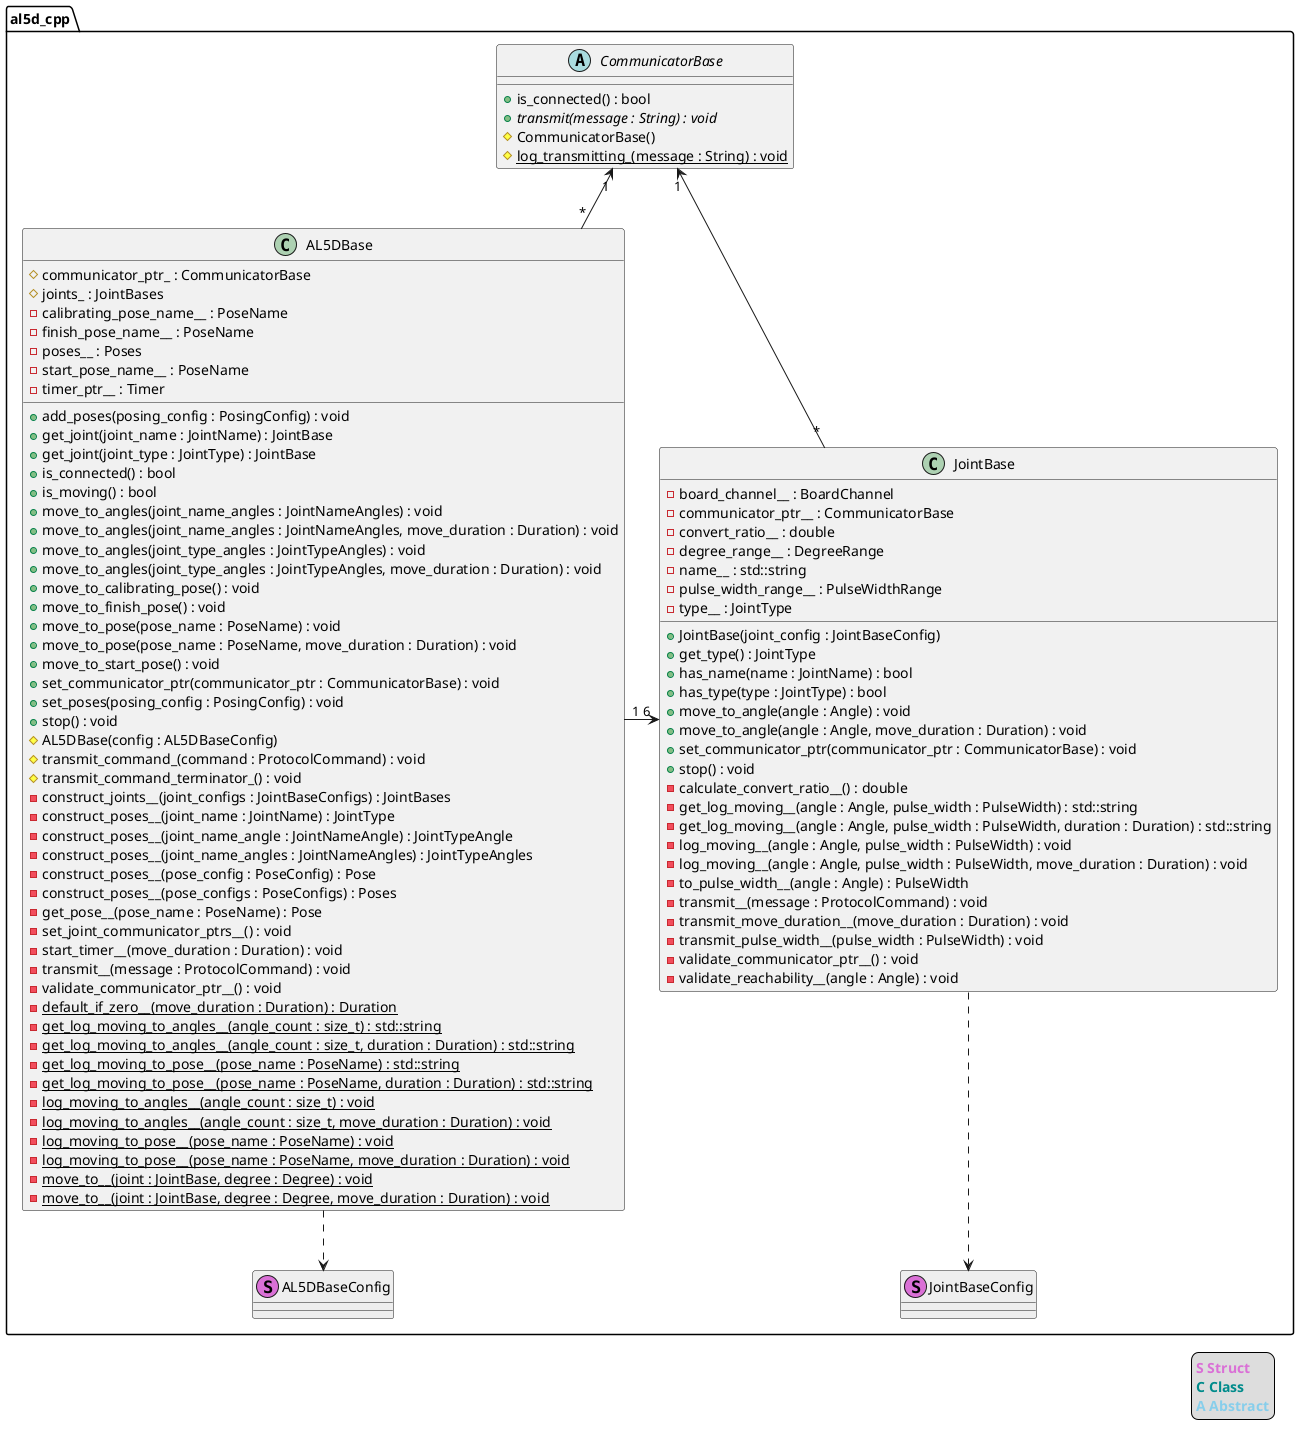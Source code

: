 @startuml

namespace al5d_cpp {

    abstract class CommunicatorBase {
		+ is_connected() : bool
		+ {abstract} transmit(message : String) : void
		# CommunicatorBase()
		# {static} log_transmitting_(message : String) : void
	}

    class AL5DBase {
		+ add_poses(posing_config : PosingConfig) : void
		+ get_joint(joint_name : JointName) : JointBase
		+ get_joint(joint_type : JointType) : JointBase
		+ is_connected() : bool
		+ is_moving() : bool
		+ move_to_angles(joint_name_angles : JointNameAngles) : void
		+ move_to_angles(joint_name_angles : JointNameAngles, move_duration : Duration) : void
		+ move_to_angles(joint_type_angles : JointTypeAngles) : void
		+ move_to_angles(joint_type_angles : JointTypeAngles, move_duration : Duration) : void
		+ move_to_calibrating_pose() : void
		+ move_to_finish_pose() : void
		+ move_to_pose(pose_name : PoseName) : void
		+ move_to_pose(pose_name : PoseName, move_duration : Duration) : void
		+ move_to_start_pose() : void
		+ set_communicator_ptr(communicator_ptr : CommunicatorBase) : void
		+ set_poses(posing_config : PosingConfig) : void
		+ stop() : void
		# AL5DBase(config : AL5DBaseConfig)
		# communicator_ptr_ : CommunicatorBase
		# joints_ : JointBases
		# transmit_command_(command : ProtocolCommand) : void
		# transmit_command_terminator_() : void
		- calibrating_pose_name__ : PoseName
		- construct_joints__(joint_configs : JointBaseConfigs) : JointBases
		- construct_poses__(joint_name : JointName) : JointType
		- construct_poses__(joint_name_angle : JointNameAngle) : JointTypeAngle
		- construct_poses__(joint_name_angles : JointNameAngles) : JointTypeAngles
		- construct_poses__(pose_config : PoseConfig) : Pose
		- construct_poses__(pose_configs : PoseConfigs) : Poses
		- finish_pose_name__ : PoseName
		- get_pose__(pose_name : PoseName) : Pose
		- poses__ : Poses
		- set_joint_communicator_ptrs__() : void
		- start_pose_name__ : PoseName
		- start_timer__(move_duration : Duration) : void
		- timer_ptr__ : Timer
		- transmit__(message : ProtocolCommand) : void
		- validate_communicator_ptr__() : void
		- {static} default_if_zero__(move_duration : Duration) : Duration
		- {static} get_log_moving_to_angles__(angle_count : size_t) : std::string
		- {static} get_log_moving_to_angles__(angle_count : size_t, duration : Duration) : std::string
		- {static} get_log_moving_to_pose__(pose_name : PoseName) : std::string
		- {static} get_log_moving_to_pose__(pose_name : PoseName, duration : Duration) : std::string
		- {static} log_moving_to_angles__(angle_count : size_t) : void
		- {static} log_moving_to_angles__(angle_count : size_t, move_duration : Duration) : void
		- {static} log_moving_to_pose__(pose_name : PoseName) : void
		- {static} log_moving_to_pose__(pose_name : PoseName, move_duration : Duration) : void
		- {static} move_to__(joint : JointBase, degree : Degree) : void
		- {static} move_to__(joint : JointBase, degree : Degree, move_duration : Duration) : void
	}

    class JointBase {
		+ JointBase(joint_config : JointBaseConfig)
		+ get_type() : JointType
		+ has_name(name : JointName) : bool
		+ has_type(type : JointType) : bool
		+ move_to_angle(angle : Angle) : void
		+ move_to_angle(angle : Angle, move_duration : Duration) : void
		+ set_communicator_ptr(communicator_ptr : CommunicatorBase) : void
		+ stop() : void

		- board_channel__ : BoardChannel
		- calculate_convert_ratio__() : double
		- communicator_ptr__ : CommunicatorBase
		- convert_ratio__ : double
		- degree_range__ : DegreeRange
		- get_log_moving__(angle : Angle, pulse_width : PulseWidth) : std::string
		- get_log_moving__(angle : Angle, pulse_width : PulseWidth, duration : Duration) : std::string
		- log_moving__(angle : Angle, pulse_width : PulseWidth) : void
		- log_moving__(angle : Angle, pulse_width : PulseWidth, move_duration : Duration) : void
		- name__ : std::string
		- pulse_width_range__ : PulseWidthRange
		- to_pulse_width__(angle : Angle) : PulseWidth
		- transmit__(message : ProtocolCommand) : void
		- transmit_move_duration__(move_duration : Duration) : void
		- transmit_pulse_width__(pulse_width : PulseWidth) : void
		- type__ : JointType
		- validate_communicator_ptr__() : void
		- validate_reachability__(angle : Angle) : void
	}

    class JointBaseConfig <<(S,Orchid)>> #eee
    class AL5DBaseConfig <<(S,Orchid)>> #eee

    CommunicatorBase "1" <- "*" JointBase
    CommunicatorBase "1" <-- "*" AL5DBase
    AL5DBase "1" -> "6" JointBase
    AL5DBase ..> AL5DBaseConfig
    JointBase ..> JointBaseConfig
}

legend right
  <b><color:Orchid>S Struct</color></b>
  <b><color:DarkCyan>C Class</color></b>
  <b><color:SkyBlue>A Abstract</color></b>
endlegend

@enduml
